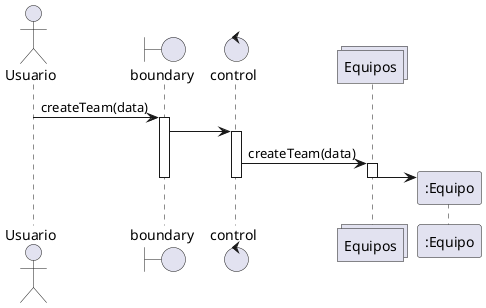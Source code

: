 @startuml Crear Equipo
actor "Usuario" as Client
boundary boundary
control control
collections Equipos as teams 
participant ":Equipo" as team
Client->boundary :createTeam(data)
activate boundary
boundary -> control 
activate control
control -> teams:createTeam(data)
activate teams
create team
teams -> team
deactivate teams
deactivate control
deactivate boundary
@enduml